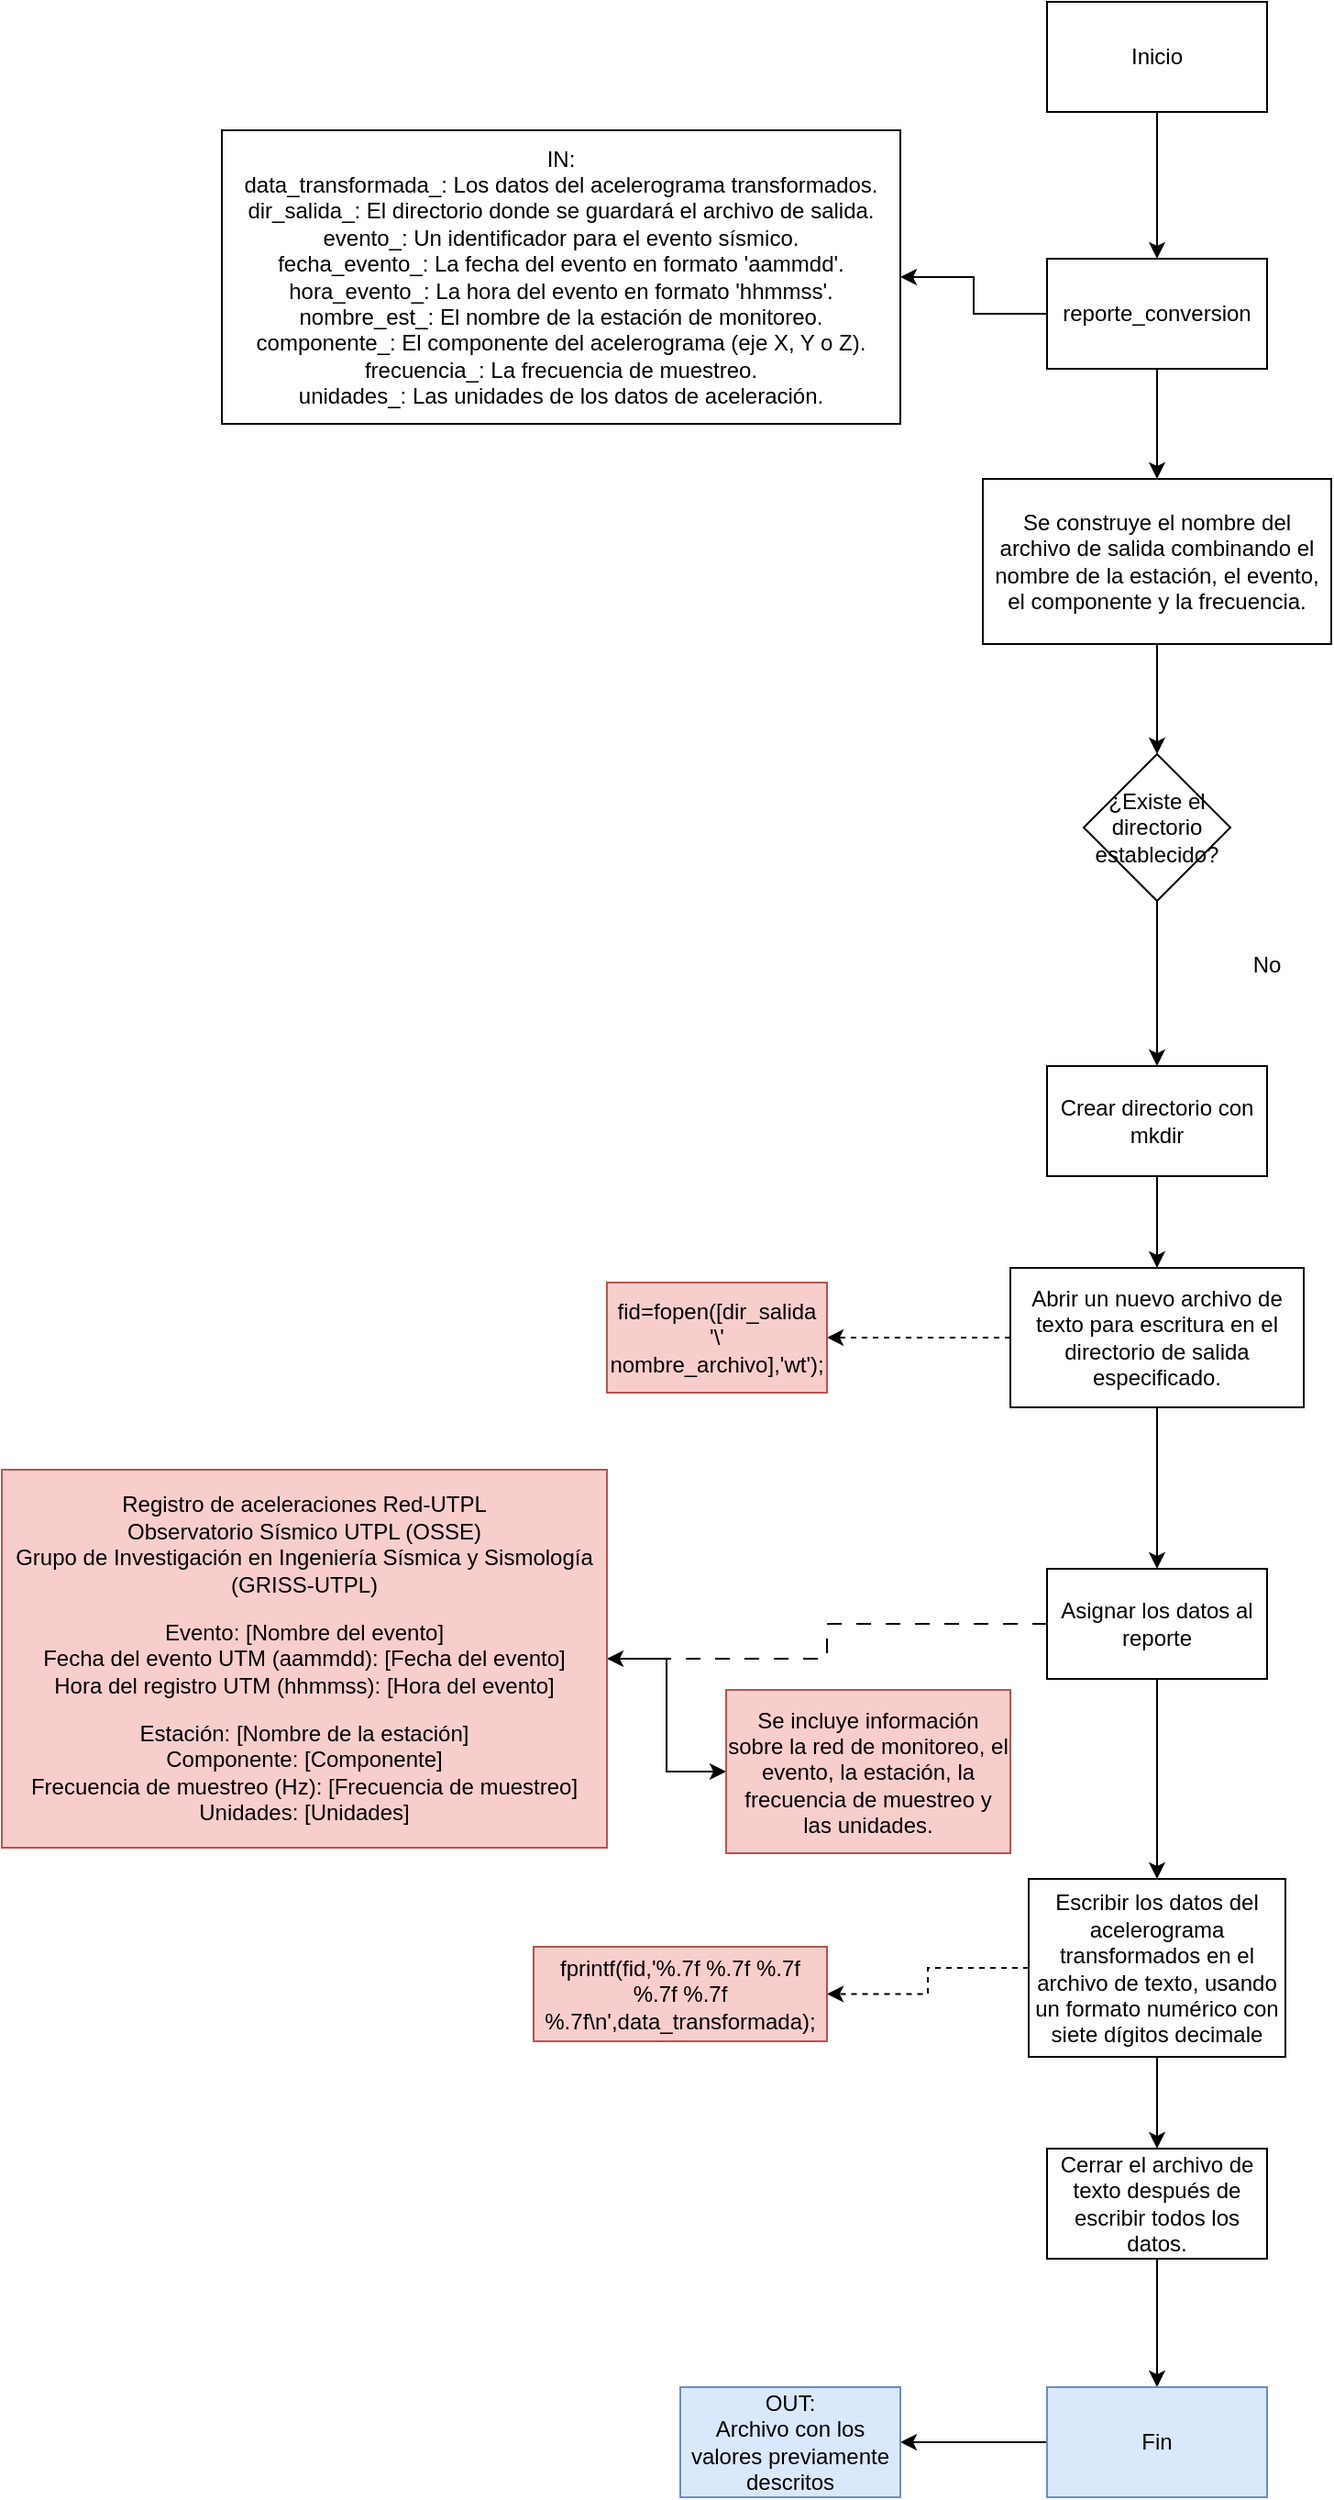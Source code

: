 <mxfile version="24.4.10" type="device">
  <diagram name="Página-1" id="2jfkGk-Gd7H7DLe_FTOv">
    <mxGraphModel dx="1477" dy="1548" grid="1" gridSize="10" guides="1" tooltips="1" connect="1" arrows="1" fold="1" page="1" pageScale="1" pageWidth="827" pageHeight="1169" math="0" shadow="0">
      <root>
        <mxCell id="0" />
        <mxCell id="1" parent="0" />
        <mxCell id="Jsvowq7ouRM32jwP5IFK-3" value="" style="edgeStyle=orthogonalEdgeStyle;rounded=0;orthogonalLoop=1;jettySize=auto;html=1;" edge="1" parent="1" source="Jsvowq7ouRM32jwP5IFK-1" target="Jsvowq7ouRM32jwP5IFK-2">
          <mxGeometry relative="1" as="geometry" />
        </mxCell>
        <mxCell id="Jsvowq7ouRM32jwP5IFK-1" value="Inicio" style="rounded=0;whiteSpace=wrap;html=1;" vertex="1" parent="1">
          <mxGeometry x="20" y="-410" width="120" height="60" as="geometry" />
        </mxCell>
        <mxCell id="Jsvowq7ouRM32jwP5IFK-5" value="" style="edgeStyle=orthogonalEdgeStyle;rounded=0;orthogonalLoop=1;jettySize=auto;html=1;" edge="1" parent="1" source="Jsvowq7ouRM32jwP5IFK-2" target="Jsvowq7ouRM32jwP5IFK-4">
          <mxGeometry relative="1" as="geometry" />
        </mxCell>
        <mxCell id="Jsvowq7ouRM32jwP5IFK-7" value="" style="edgeStyle=orthogonalEdgeStyle;rounded=0;orthogonalLoop=1;jettySize=auto;html=1;" edge="1" parent="1" source="Jsvowq7ouRM32jwP5IFK-2" target="Jsvowq7ouRM32jwP5IFK-6">
          <mxGeometry relative="1" as="geometry" />
        </mxCell>
        <mxCell id="Jsvowq7ouRM32jwP5IFK-2" value="reporte_conversion" style="whiteSpace=wrap;html=1;rounded=0;" vertex="1" parent="1">
          <mxGeometry x="20" y="-270" width="120" height="60" as="geometry" />
        </mxCell>
        <mxCell id="Jsvowq7ouRM32jwP5IFK-4" value="&lt;div&gt;IN:&lt;br&gt;&lt;/div&gt;&lt;div&gt;data_transformada_: Los datos del acelerograma transformados.&lt;/div&gt;dir_salida_: El directorio donde se guardará el archivo de salida.&lt;br&gt;evento_: Un identificador para el evento sísmico.&lt;br&gt;fecha_evento_: La fecha del evento en formato &#39;aammdd&#39;.&lt;br&gt;hora_evento_: La hora del evento en formato &#39;hhmmss&#39;.&lt;br&gt;nombre_est_: El nombre de la estación de monitoreo.&lt;br&gt;componente_: El componente del acelerograma (eje X, Y o Z).&lt;br&gt;frecuencia_: La frecuencia de muestreo.&lt;br&gt;unidades_: Las unidades de los datos de aceleración." style="whiteSpace=wrap;html=1;rounded=0;" vertex="1" parent="1">
          <mxGeometry x="-430" y="-340" width="370" height="160" as="geometry" />
        </mxCell>
        <mxCell id="Jsvowq7ouRM32jwP5IFK-9" value="" style="edgeStyle=orthogonalEdgeStyle;rounded=0;orthogonalLoop=1;jettySize=auto;html=1;" edge="1" parent="1" source="Jsvowq7ouRM32jwP5IFK-6" target="Jsvowq7ouRM32jwP5IFK-8">
          <mxGeometry relative="1" as="geometry" />
        </mxCell>
        <mxCell id="Jsvowq7ouRM32jwP5IFK-6" value="Se construye el nombre del archivo de salida combinando el nombre de la estación, el evento, el componente y la frecuencia." style="whiteSpace=wrap;html=1;rounded=0;" vertex="1" parent="1">
          <mxGeometry x="-15" y="-150" width="190" height="90" as="geometry" />
        </mxCell>
        <mxCell id="Jsvowq7ouRM32jwP5IFK-11" value="" style="edgeStyle=orthogonalEdgeStyle;rounded=0;orthogonalLoop=1;jettySize=auto;html=1;" edge="1" parent="1" source="Jsvowq7ouRM32jwP5IFK-8" target="Jsvowq7ouRM32jwP5IFK-10">
          <mxGeometry relative="1" as="geometry" />
        </mxCell>
        <mxCell id="Jsvowq7ouRM32jwP5IFK-8" value="¿Existe el directorio establecido?" style="rhombus;whiteSpace=wrap;html=1;rounded=0;" vertex="1" parent="1">
          <mxGeometry x="40" width="80" height="80" as="geometry" />
        </mxCell>
        <mxCell id="Jsvowq7ouRM32jwP5IFK-14" value="" style="edgeStyle=orthogonalEdgeStyle;rounded=0;orthogonalLoop=1;jettySize=auto;html=1;" edge="1" parent="1" source="Jsvowq7ouRM32jwP5IFK-10" target="Jsvowq7ouRM32jwP5IFK-13">
          <mxGeometry relative="1" as="geometry" />
        </mxCell>
        <mxCell id="Jsvowq7ouRM32jwP5IFK-10" value="Crear directorio con mkdir" style="whiteSpace=wrap;html=1;rounded=0;" vertex="1" parent="1">
          <mxGeometry x="20" y="170" width="120" height="60" as="geometry" />
        </mxCell>
        <mxCell id="Jsvowq7ouRM32jwP5IFK-12" value="No" style="text;html=1;align=center;verticalAlign=middle;whiteSpace=wrap;rounded=0;" vertex="1" parent="1">
          <mxGeometry x="110" y="100" width="60" height="30" as="geometry" />
        </mxCell>
        <mxCell id="Jsvowq7ouRM32jwP5IFK-16" value="" style="edgeStyle=orthogonalEdgeStyle;rounded=0;orthogonalLoop=1;jettySize=auto;html=1;dashed=1;" edge="1" parent="1" source="Jsvowq7ouRM32jwP5IFK-13" target="Jsvowq7ouRM32jwP5IFK-15">
          <mxGeometry relative="1" as="geometry" />
        </mxCell>
        <mxCell id="Jsvowq7ouRM32jwP5IFK-18" value="" style="edgeStyle=orthogonalEdgeStyle;rounded=0;orthogonalLoop=1;jettySize=auto;html=1;" edge="1" parent="1" source="Jsvowq7ouRM32jwP5IFK-13" target="Jsvowq7ouRM32jwP5IFK-17">
          <mxGeometry relative="1" as="geometry" />
        </mxCell>
        <mxCell id="Jsvowq7ouRM32jwP5IFK-13" value="Abrir un nuevo archivo de texto para escritura en el directorio de salida especificado." style="whiteSpace=wrap;html=1;rounded=0;" vertex="1" parent="1">
          <mxGeometry y="280" width="160" height="76" as="geometry" />
        </mxCell>
        <mxCell id="Jsvowq7ouRM32jwP5IFK-15" value="fid=fopen([dir_salida &#39;\&#39; nombre_archivo],&#39;wt&#39;); " style="whiteSpace=wrap;html=1;rounded=0;fillColor=#f8cecc;strokeColor=#b85450;" vertex="1" parent="1">
          <mxGeometry x="-220" y="288" width="120" height="60" as="geometry" />
        </mxCell>
        <mxCell id="Jsvowq7ouRM32jwP5IFK-20" value="" style="edgeStyle=orthogonalEdgeStyle;rounded=0;orthogonalLoop=1;jettySize=auto;html=1;dashed=1;dashPattern=8 8;" edge="1" parent="1" source="Jsvowq7ouRM32jwP5IFK-17" target="Jsvowq7ouRM32jwP5IFK-19">
          <mxGeometry relative="1" as="geometry" />
        </mxCell>
        <mxCell id="Jsvowq7ouRM32jwP5IFK-24" value="" style="edgeStyle=orthogonalEdgeStyle;rounded=0;orthogonalLoop=1;jettySize=auto;html=1;" edge="1" parent="1" source="Jsvowq7ouRM32jwP5IFK-17" target="Jsvowq7ouRM32jwP5IFK-23">
          <mxGeometry relative="1" as="geometry" />
        </mxCell>
        <mxCell id="Jsvowq7ouRM32jwP5IFK-17" value="Asignar los datos al reporte" style="whiteSpace=wrap;html=1;rounded=0;" vertex="1" parent="1">
          <mxGeometry x="20" y="444" width="120" height="60" as="geometry" />
        </mxCell>
        <mxCell id="Jsvowq7ouRM32jwP5IFK-22" value="" style="edgeStyle=orthogonalEdgeStyle;rounded=0;orthogonalLoop=1;jettySize=auto;html=1;" edge="1" parent="1" source="Jsvowq7ouRM32jwP5IFK-19" target="Jsvowq7ouRM32jwP5IFK-21">
          <mxGeometry relative="1" as="geometry" />
        </mxCell>
        <mxCell id="Jsvowq7ouRM32jwP5IFK-19" value="&lt;p&gt;Registro de aceleraciones Red-UTPL&lt;br&gt;Observatorio Sísmico UTPL (OSSE)&lt;br&gt;Grupo de Investigación en Ingeniería Sísmica y Sismología (GRISS-UTPL)&lt;/p&gt;&lt;p&gt;Evento: [Nombre del evento]&lt;br&gt;Fecha del evento UTM (aammdd): [Fecha del evento]&lt;br&gt;Hora del registro UTM (hhmmss): [Hora del evento]&lt;/p&gt;&lt;p&gt;Estación: [Nombre de la estación]&lt;br&gt;Componente: [Componente]&lt;br&gt;Frecuencia de muestreo (Hz): [Frecuencia de muestreo]&lt;br&gt;Unidades: [Unidades]&lt;/p&gt;" style="whiteSpace=wrap;html=1;rounded=0;fillColor=#f8cecc;strokeColor=#b85450;" vertex="1" parent="1">
          <mxGeometry x="-550" y="390" width="330" height="206" as="geometry" />
        </mxCell>
        <mxCell id="Jsvowq7ouRM32jwP5IFK-21" value="Se incluye información sobre la red de monitoreo, el evento, la estación, la frecuencia de muestreo y las unidades." style="whiteSpace=wrap;html=1;fillColor=#f8cecc;strokeColor=#b85450;rounded=0;" vertex="1" parent="1">
          <mxGeometry x="-155" y="510" width="155" height="89" as="geometry" />
        </mxCell>
        <mxCell id="Jsvowq7ouRM32jwP5IFK-26" value="" style="edgeStyle=orthogonalEdgeStyle;rounded=0;orthogonalLoop=1;jettySize=auto;html=1;dashed=1;" edge="1" parent="1" source="Jsvowq7ouRM32jwP5IFK-23" target="Jsvowq7ouRM32jwP5IFK-25">
          <mxGeometry relative="1" as="geometry" />
        </mxCell>
        <mxCell id="Jsvowq7ouRM32jwP5IFK-28" value="" style="edgeStyle=orthogonalEdgeStyle;rounded=0;orthogonalLoop=1;jettySize=auto;html=1;" edge="1" parent="1" source="Jsvowq7ouRM32jwP5IFK-23" target="Jsvowq7ouRM32jwP5IFK-27">
          <mxGeometry relative="1" as="geometry" />
        </mxCell>
        <mxCell id="Jsvowq7ouRM32jwP5IFK-23" value="Escribir los datos del acelerograma transformados en el archivo de texto, usando un formato numérico con siete dígitos decimale" style="whiteSpace=wrap;html=1;rounded=0;" vertex="1" parent="1">
          <mxGeometry x="10" y="613" width="140" height="97" as="geometry" />
        </mxCell>
        <mxCell id="Jsvowq7ouRM32jwP5IFK-25" value="fprintf(fid,&#39;%.7f %.7f %.7f %.7f %.7f %.7f\n&#39;,data_transformada);" style="whiteSpace=wrap;html=1;rounded=0;fillColor=#f8cecc;strokeColor=#b85450;" vertex="1" parent="1">
          <mxGeometry x="-260" y="650" width="160" height="51.5" as="geometry" />
        </mxCell>
        <mxCell id="Jsvowq7ouRM32jwP5IFK-30" value="" style="edgeStyle=orthogonalEdgeStyle;rounded=0;orthogonalLoop=1;jettySize=auto;html=1;" edge="1" parent="1" source="Jsvowq7ouRM32jwP5IFK-27" target="Jsvowq7ouRM32jwP5IFK-29">
          <mxGeometry relative="1" as="geometry" />
        </mxCell>
        <mxCell id="Jsvowq7ouRM32jwP5IFK-27" value="Cerrar el archivo de texto después de escribir todos los datos." style="whiteSpace=wrap;html=1;rounded=0;" vertex="1" parent="1">
          <mxGeometry x="20" y="760" width="120" height="60" as="geometry" />
        </mxCell>
        <mxCell id="Jsvowq7ouRM32jwP5IFK-32" value="" style="edgeStyle=orthogonalEdgeStyle;rounded=0;orthogonalLoop=1;jettySize=auto;html=1;" edge="1" parent="1" source="Jsvowq7ouRM32jwP5IFK-29" target="Jsvowq7ouRM32jwP5IFK-31">
          <mxGeometry relative="1" as="geometry" />
        </mxCell>
        <mxCell id="Jsvowq7ouRM32jwP5IFK-29" value="Fin" style="whiteSpace=wrap;html=1;rounded=0;fillColor=#dae8fc;strokeColor=#6c8ebf;" vertex="1" parent="1">
          <mxGeometry x="20" y="890" width="120" height="60" as="geometry" />
        </mxCell>
        <mxCell id="Jsvowq7ouRM32jwP5IFK-31" value="&lt;div&gt;OUT:&lt;/div&gt;&lt;div&gt;Archivo con los valores previamente descritos&lt;br&gt;&lt;/div&gt;" style="whiteSpace=wrap;html=1;fillColor=#dae8fc;strokeColor=#6c8ebf;rounded=0;" vertex="1" parent="1">
          <mxGeometry x="-180" y="890" width="120" height="60" as="geometry" />
        </mxCell>
      </root>
    </mxGraphModel>
  </diagram>
</mxfile>

